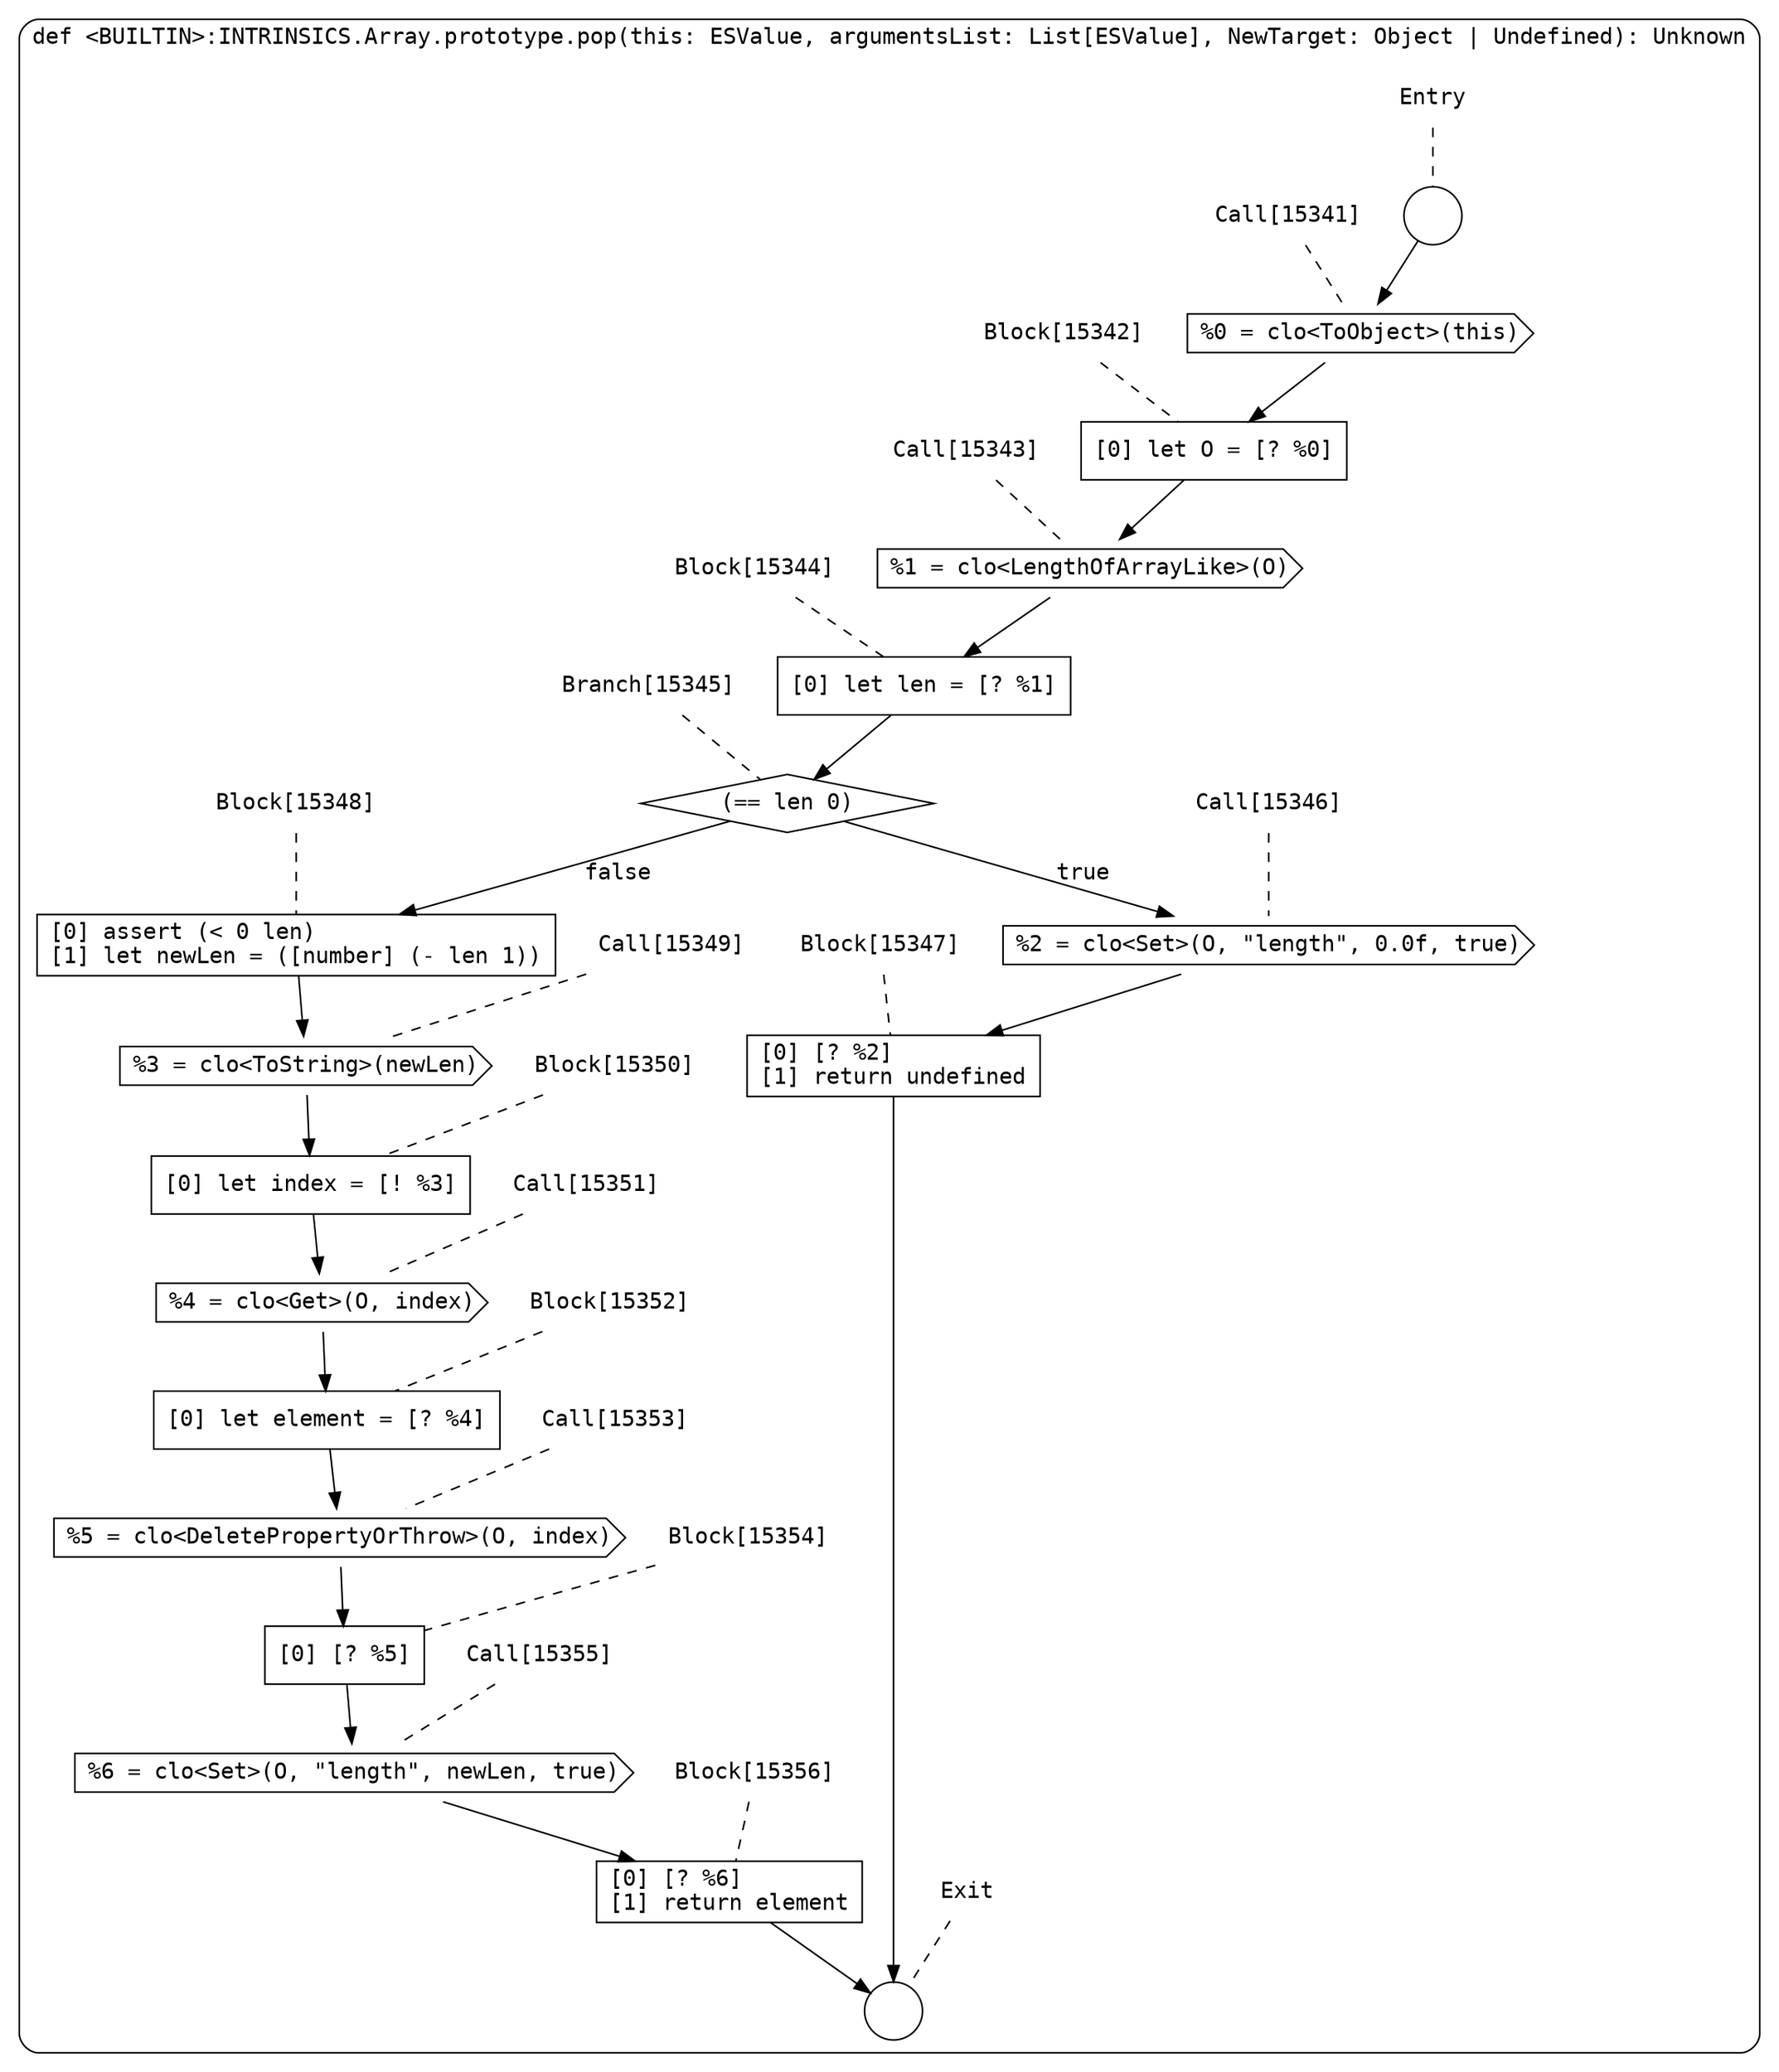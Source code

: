 digraph {
  graph [fontname = "Consolas"]
  node [fontname = "Consolas"]
  edge [fontname = "Consolas"]
  subgraph cluster2364 {
    label = "def <BUILTIN>:INTRINSICS.Array.prototype.pop(this: ESValue, argumentsList: List[ESValue], NewTarget: Object | Undefined): Unknown"
    style = rounded
    cluster2364_entry_name [shape=none, label=<<font color="black">Entry</font>>]
    cluster2364_entry_name -> cluster2364_entry [arrowhead=none, color="black", style=dashed]
    cluster2364_entry [shape=circle label=" " color="black" fillcolor="white" style=filled]
    cluster2364_entry -> node15341 [color="black"]
    cluster2364_exit_name [shape=none, label=<<font color="black">Exit</font>>]
    cluster2364_exit_name -> cluster2364_exit [arrowhead=none, color="black", style=dashed]
    cluster2364_exit [shape=circle label=" " color="black" fillcolor="white" style=filled]
    node15341_name [shape=none, label=<<font color="black">Call[15341]</font>>]
    node15341_name -> node15341 [arrowhead=none, color="black", style=dashed]
    node15341 [shape=cds, label=<<font color="black">%0 = clo&lt;ToObject&gt;(this)</font>> color="black" fillcolor="white", style=filled]
    node15341 -> node15342 [color="black"]
    node15342_name [shape=none, label=<<font color="black">Block[15342]</font>>]
    node15342_name -> node15342 [arrowhead=none, color="black", style=dashed]
    node15342 [shape=box, label=<<font color="black">[0] let O = [? %0]<BR ALIGN="LEFT"/></font>> color="black" fillcolor="white", style=filled]
    node15342 -> node15343 [color="black"]
    node15343_name [shape=none, label=<<font color="black">Call[15343]</font>>]
    node15343_name -> node15343 [arrowhead=none, color="black", style=dashed]
    node15343 [shape=cds, label=<<font color="black">%1 = clo&lt;LengthOfArrayLike&gt;(O)</font>> color="black" fillcolor="white", style=filled]
    node15343 -> node15344 [color="black"]
    node15344_name [shape=none, label=<<font color="black">Block[15344]</font>>]
    node15344_name -> node15344 [arrowhead=none, color="black", style=dashed]
    node15344 [shape=box, label=<<font color="black">[0] let len = [? %1]<BR ALIGN="LEFT"/></font>> color="black" fillcolor="white", style=filled]
    node15344 -> node15345 [color="black"]
    node15345_name [shape=none, label=<<font color="black">Branch[15345]</font>>]
    node15345_name -> node15345 [arrowhead=none, color="black", style=dashed]
    node15345 [shape=diamond, label=<<font color="black">(== len 0)</font>> color="black" fillcolor="white", style=filled]
    node15345 -> node15346 [label=<<font color="black">true</font>> color="black"]
    node15345 -> node15348 [label=<<font color="black">false</font>> color="black"]
    node15346_name [shape=none, label=<<font color="black">Call[15346]</font>>]
    node15346_name -> node15346 [arrowhead=none, color="black", style=dashed]
    node15346 [shape=cds, label=<<font color="black">%2 = clo&lt;Set&gt;(O, &quot;length&quot;, 0.0f, true)</font>> color="black" fillcolor="white", style=filled]
    node15346 -> node15347 [color="black"]
    node15348_name [shape=none, label=<<font color="black">Block[15348]</font>>]
    node15348_name -> node15348 [arrowhead=none, color="black", style=dashed]
    node15348 [shape=box, label=<<font color="black">[0] assert (&lt; 0 len)<BR ALIGN="LEFT"/>[1] let newLen = ([number] (- len 1))<BR ALIGN="LEFT"/></font>> color="black" fillcolor="white", style=filled]
    node15348 -> node15349 [color="black"]
    node15347_name [shape=none, label=<<font color="black">Block[15347]</font>>]
    node15347_name -> node15347 [arrowhead=none, color="black", style=dashed]
    node15347 [shape=box, label=<<font color="black">[0] [? %2]<BR ALIGN="LEFT"/>[1] return undefined<BR ALIGN="LEFT"/></font>> color="black" fillcolor="white", style=filled]
    node15347 -> cluster2364_exit [color="black"]
    node15349_name [shape=none, label=<<font color="black">Call[15349]</font>>]
    node15349_name -> node15349 [arrowhead=none, color="black", style=dashed]
    node15349 [shape=cds, label=<<font color="black">%3 = clo&lt;ToString&gt;(newLen)</font>> color="black" fillcolor="white", style=filled]
    node15349 -> node15350 [color="black"]
    node15350_name [shape=none, label=<<font color="black">Block[15350]</font>>]
    node15350_name -> node15350 [arrowhead=none, color="black", style=dashed]
    node15350 [shape=box, label=<<font color="black">[0] let index = [! %3]<BR ALIGN="LEFT"/></font>> color="black" fillcolor="white", style=filled]
    node15350 -> node15351 [color="black"]
    node15351_name [shape=none, label=<<font color="black">Call[15351]</font>>]
    node15351_name -> node15351 [arrowhead=none, color="black", style=dashed]
    node15351 [shape=cds, label=<<font color="black">%4 = clo&lt;Get&gt;(O, index)</font>> color="black" fillcolor="white", style=filled]
    node15351 -> node15352 [color="black"]
    node15352_name [shape=none, label=<<font color="black">Block[15352]</font>>]
    node15352_name -> node15352 [arrowhead=none, color="black", style=dashed]
    node15352 [shape=box, label=<<font color="black">[0] let element = [? %4]<BR ALIGN="LEFT"/></font>> color="black" fillcolor="white", style=filled]
    node15352 -> node15353 [color="black"]
    node15353_name [shape=none, label=<<font color="black">Call[15353]</font>>]
    node15353_name -> node15353 [arrowhead=none, color="black", style=dashed]
    node15353 [shape=cds, label=<<font color="black">%5 = clo&lt;DeletePropertyOrThrow&gt;(O, index)</font>> color="black" fillcolor="white", style=filled]
    node15353 -> node15354 [color="black"]
    node15354_name [shape=none, label=<<font color="black">Block[15354]</font>>]
    node15354_name -> node15354 [arrowhead=none, color="black", style=dashed]
    node15354 [shape=box, label=<<font color="black">[0] [? %5]<BR ALIGN="LEFT"/></font>> color="black" fillcolor="white", style=filled]
    node15354 -> node15355 [color="black"]
    node15355_name [shape=none, label=<<font color="black">Call[15355]</font>>]
    node15355_name -> node15355 [arrowhead=none, color="black", style=dashed]
    node15355 [shape=cds, label=<<font color="black">%6 = clo&lt;Set&gt;(O, &quot;length&quot;, newLen, true)</font>> color="black" fillcolor="white", style=filled]
    node15355 -> node15356 [color="black"]
    node15356_name [shape=none, label=<<font color="black">Block[15356]</font>>]
    node15356_name -> node15356 [arrowhead=none, color="black", style=dashed]
    node15356 [shape=box, label=<<font color="black">[0] [? %6]<BR ALIGN="LEFT"/>[1] return element<BR ALIGN="LEFT"/></font>> color="black" fillcolor="white", style=filled]
    node15356 -> cluster2364_exit [color="black"]
  }
}